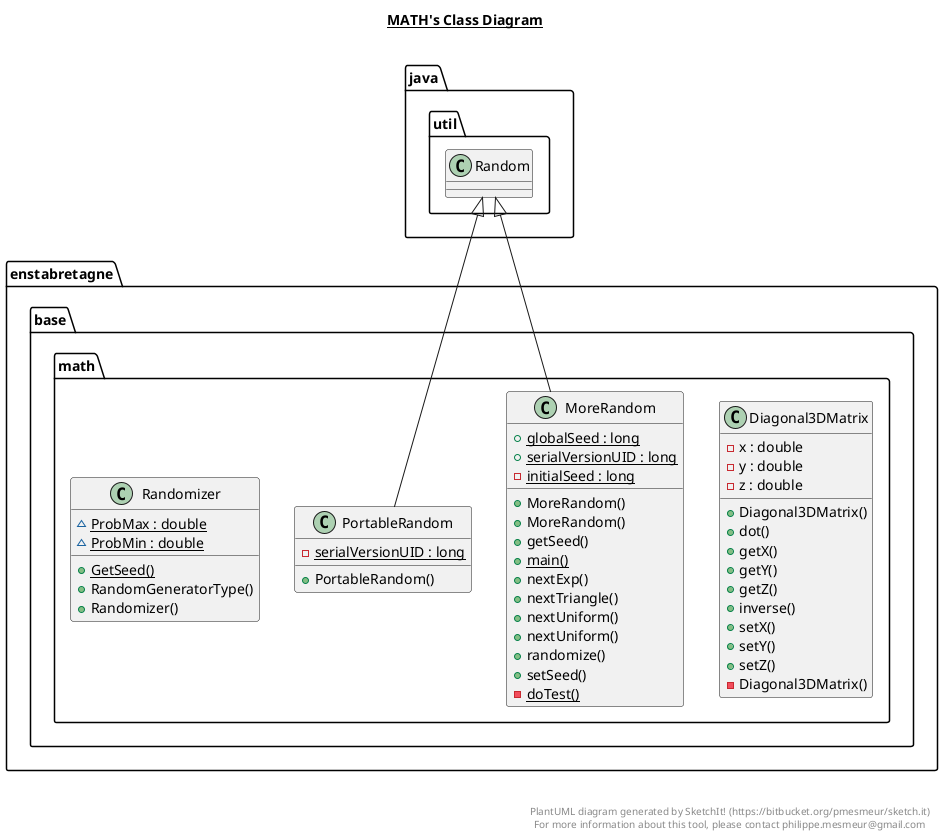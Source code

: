@startuml

title __MATH's Class Diagram__\n

  namespace enstabretagne.base {
    namespace math {
      class enstabretagne.base.math.Diagonal3DMatrix {
          - x : double
          - y : double
          - z : double
          + Diagonal3DMatrix()
          + dot()
          + getX()
          + getY()
          + getZ()
          + inverse()
          + setX()
          + setY()
          + setZ()
          - Diagonal3DMatrix()
      }
    }
  }
  

  namespace enstabretagne.base {
    namespace math {
      class enstabretagne.base.math.MoreRandom {
          {static} + globalSeed : long
          {static} + serialVersionUID : long
          {static} - initialSeed : long
          + MoreRandom()
          + MoreRandom()
          + getSeed()
          {static} + main()
          + nextExp()
          + nextTriangle()
          + nextUniform()
          + nextUniform()
          + randomize()
          + setSeed()
          {static} - doTest()
      }
    }
  }
  

  namespace enstabretagne.base {
    namespace math {
      class enstabretagne.base.math.PortableRandom {
          {static} - serialVersionUID : long
          + PortableRandom()
      }
    }
  }
  

  namespace enstabretagne.base {
    namespace math {
      class enstabretagne.base.math.Randomizer {
          {static} ~ ProbMax : double
          {static} ~ ProbMin : double
          {static} + GetSeed()
          + RandomGeneratorType()
          + Randomizer()
      }
    }
  }
  

  enstabretagne.base.math.MoreRandom -up-|> java.util.Random
  enstabretagne.base.math.PortableRandom -up-|> java.util.Random


right footer


PlantUML diagram generated by SketchIt! (https://bitbucket.org/pmesmeur/sketch.it)
For more information about this tool, please contact philippe.mesmeur@gmail.com
endfooter

@enduml
